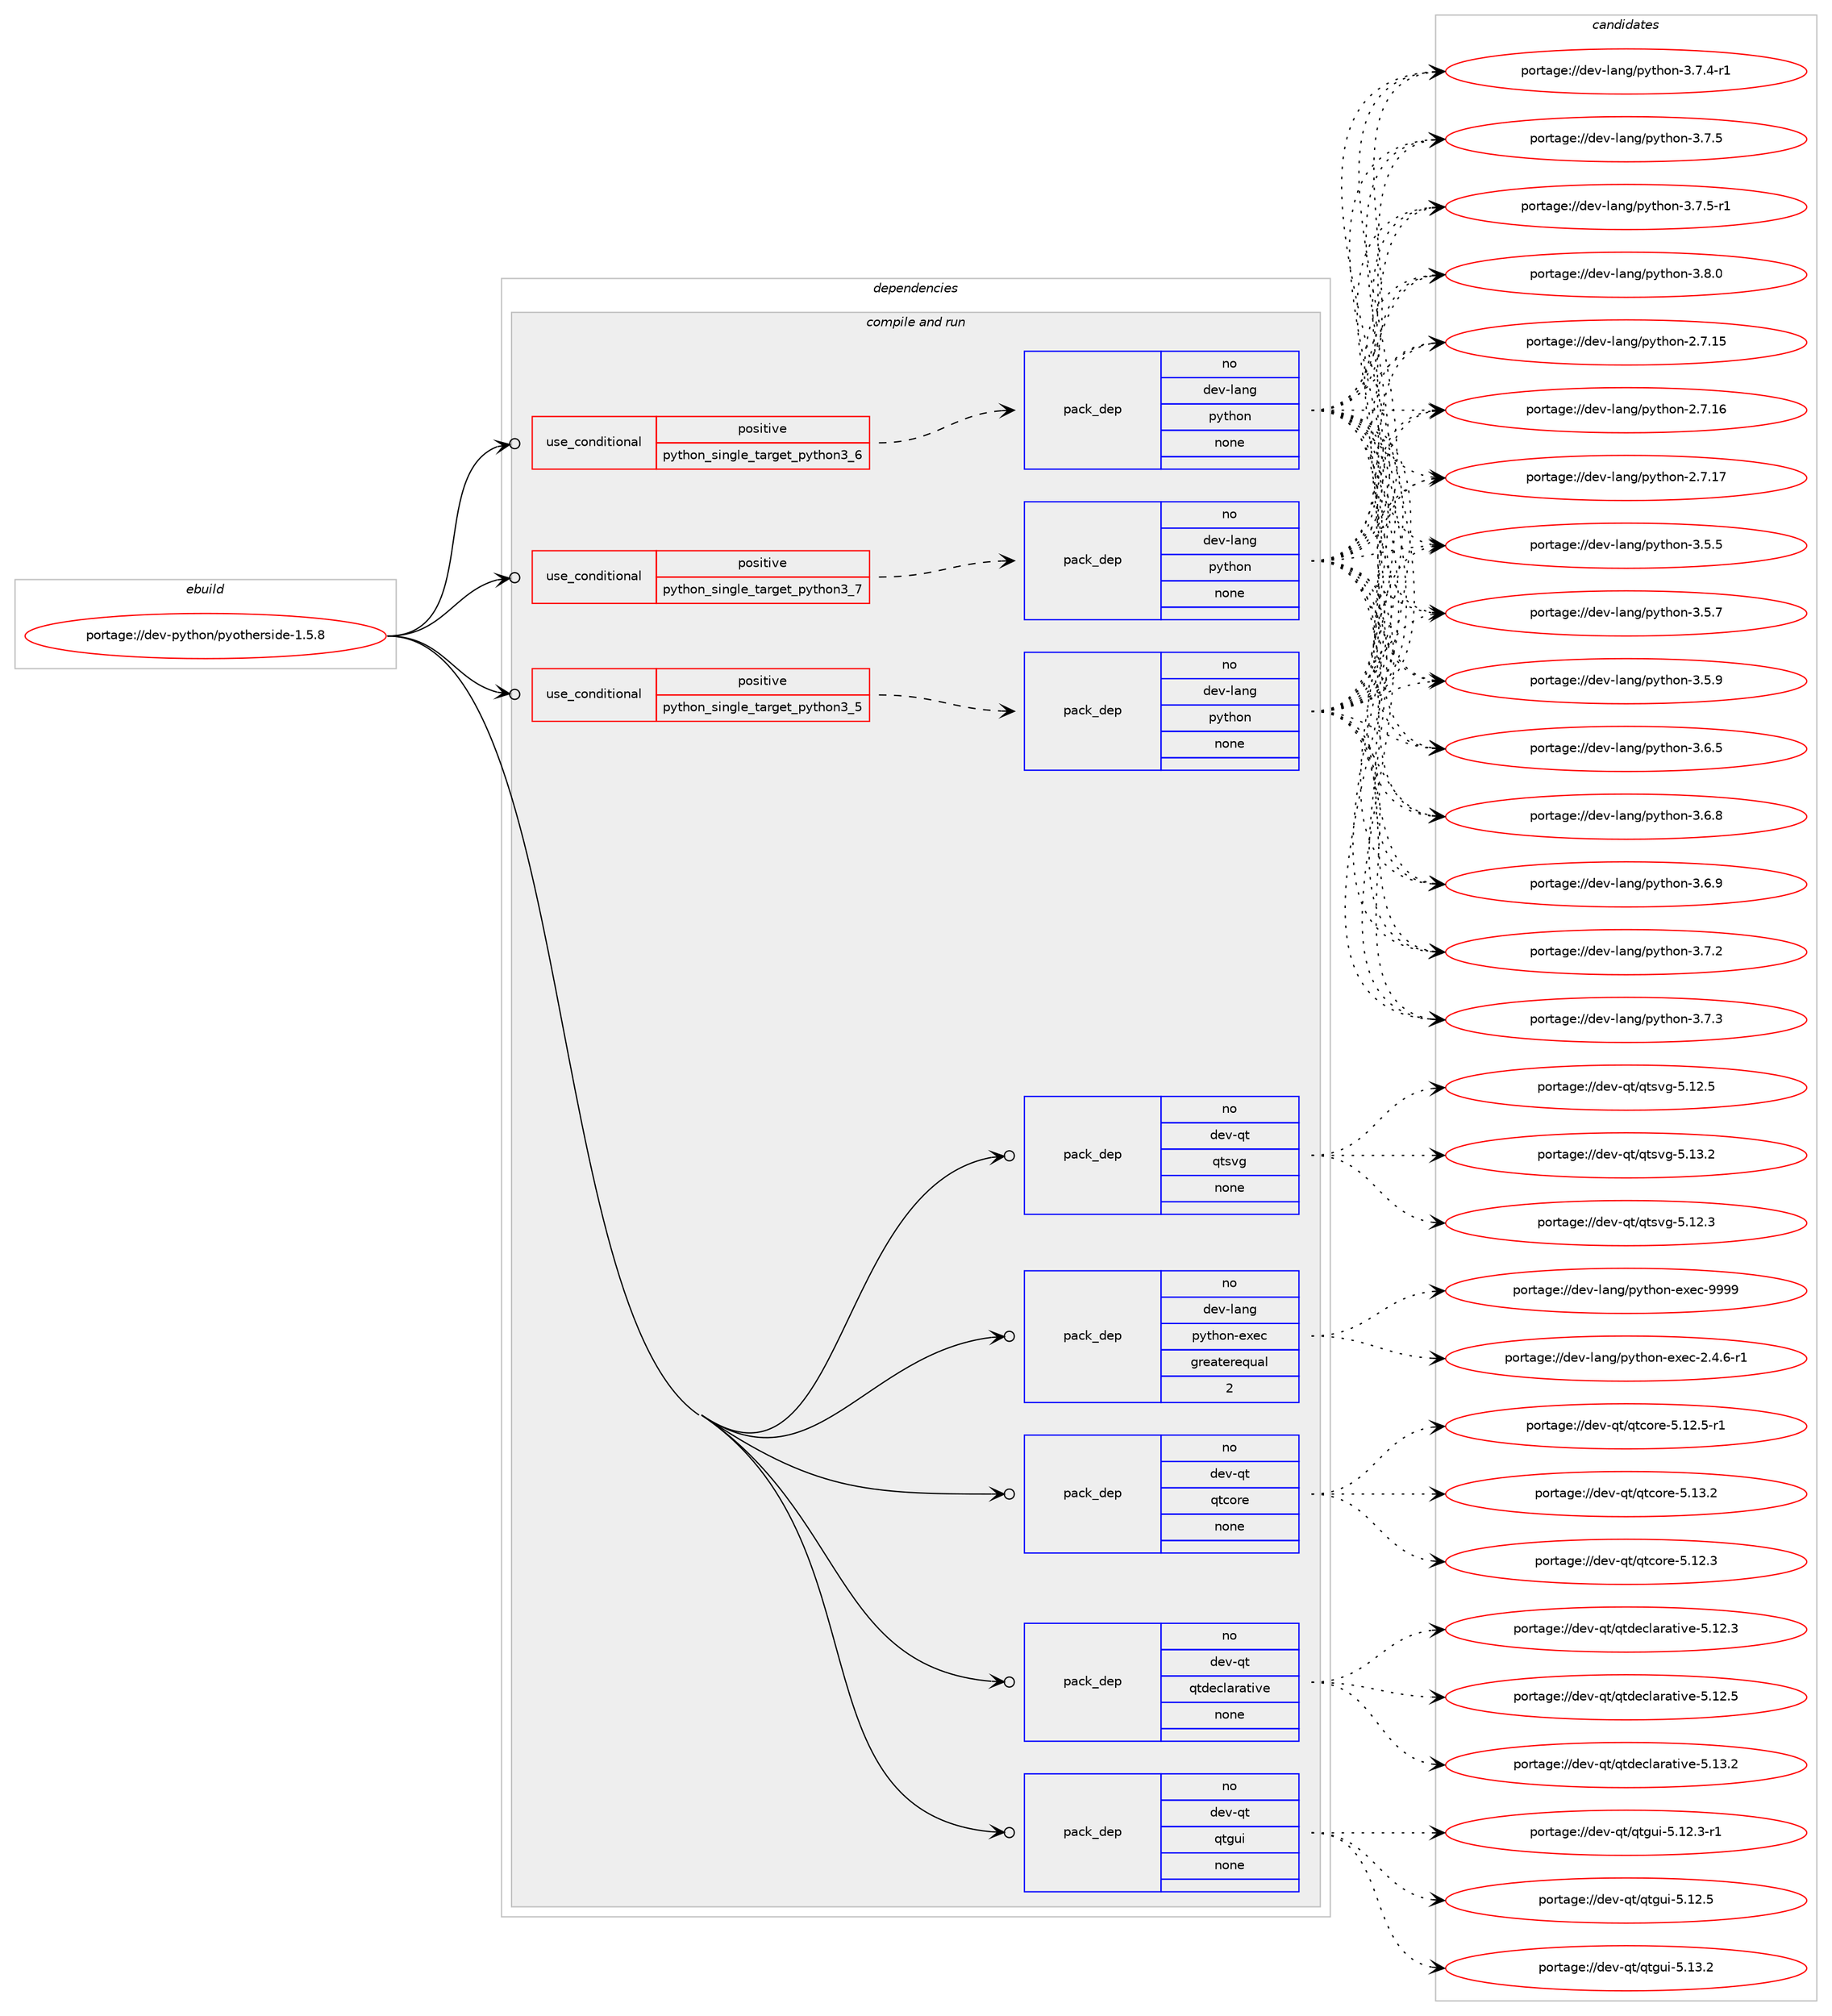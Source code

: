 digraph prolog {

# *************
# Graph options
# *************

newrank=true;
concentrate=true;
compound=true;
graph [rankdir=LR,fontname=Helvetica,fontsize=10,ranksep=1.5];#, ranksep=2.5, nodesep=0.2];
edge  [arrowhead=vee];
node  [fontname=Helvetica,fontsize=10];

# **********
# The ebuild
# **********

subgraph cluster_leftcol {
color=gray;
rank=same;
label=<<i>ebuild</i>>;
id [label="portage://dev-python/pyotherside-1.5.8", color=red, width=4, href="../dev-python/pyotherside-1.5.8.svg"];
}

# ****************
# The dependencies
# ****************

subgraph cluster_midcol {
color=gray;
label=<<i>dependencies</i>>;
subgraph cluster_compile {
fillcolor="#eeeeee";
style=filled;
label=<<i>compile</i>>;
}
subgraph cluster_compileandrun {
fillcolor="#eeeeee";
style=filled;
label=<<i>compile and run</i>>;
subgraph cond35720 {
dependency162471 [label=<<TABLE BORDER="0" CELLBORDER="1" CELLSPACING="0" CELLPADDING="4"><TR><TD ROWSPAN="3" CELLPADDING="10">use_conditional</TD></TR><TR><TD>positive</TD></TR><TR><TD>python_single_target_python3_5</TD></TR></TABLE>>, shape=none, color=red];
subgraph pack123381 {
dependency162472 [label=<<TABLE BORDER="0" CELLBORDER="1" CELLSPACING="0" CELLPADDING="4" WIDTH="220"><TR><TD ROWSPAN="6" CELLPADDING="30">pack_dep</TD></TR><TR><TD WIDTH="110">no</TD></TR><TR><TD>dev-lang</TD></TR><TR><TD>python</TD></TR><TR><TD>none</TD></TR><TR><TD></TD></TR></TABLE>>, shape=none, color=blue];
}
dependency162471:e -> dependency162472:w [weight=20,style="dashed",arrowhead="vee"];
}
id:e -> dependency162471:w [weight=20,style="solid",arrowhead="odotvee"];
subgraph cond35721 {
dependency162473 [label=<<TABLE BORDER="0" CELLBORDER="1" CELLSPACING="0" CELLPADDING="4"><TR><TD ROWSPAN="3" CELLPADDING="10">use_conditional</TD></TR><TR><TD>positive</TD></TR><TR><TD>python_single_target_python3_6</TD></TR></TABLE>>, shape=none, color=red];
subgraph pack123382 {
dependency162474 [label=<<TABLE BORDER="0" CELLBORDER="1" CELLSPACING="0" CELLPADDING="4" WIDTH="220"><TR><TD ROWSPAN="6" CELLPADDING="30">pack_dep</TD></TR><TR><TD WIDTH="110">no</TD></TR><TR><TD>dev-lang</TD></TR><TR><TD>python</TD></TR><TR><TD>none</TD></TR><TR><TD></TD></TR></TABLE>>, shape=none, color=blue];
}
dependency162473:e -> dependency162474:w [weight=20,style="dashed",arrowhead="vee"];
}
id:e -> dependency162473:w [weight=20,style="solid",arrowhead="odotvee"];
subgraph cond35722 {
dependency162475 [label=<<TABLE BORDER="0" CELLBORDER="1" CELLSPACING="0" CELLPADDING="4"><TR><TD ROWSPAN="3" CELLPADDING="10">use_conditional</TD></TR><TR><TD>positive</TD></TR><TR><TD>python_single_target_python3_7</TD></TR></TABLE>>, shape=none, color=red];
subgraph pack123383 {
dependency162476 [label=<<TABLE BORDER="0" CELLBORDER="1" CELLSPACING="0" CELLPADDING="4" WIDTH="220"><TR><TD ROWSPAN="6" CELLPADDING="30">pack_dep</TD></TR><TR><TD WIDTH="110">no</TD></TR><TR><TD>dev-lang</TD></TR><TR><TD>python</TD></TR><TR><TD>none</TD></TR><TR><TD></TD></TR></TABLE>>, shape=none, color=blue];
}
dependency162475:e -> dependency162476:w [weight=20,style="dashed",arrowhead="vee"];
}
id:e -> dependency162475:w [weight=20,style="solid",arrowhead="odotvee"];
subgraph pack123384 {
dependency162477 [label=<<TABLE BORDER="0" CELLBORDER="1" CELLSPACING="0" CELLPADDING="4" WIDTH="220"><TR><TD ROWSPAN="6" CELLPADDING="30">pack_dep</TD></TR><TR><TD WIDTH="110">no</TD></TR><TR><TD>dev-lang</TD></TR><TR><TD>python-exec</TD></TR><TR><TD>greaterequal</TD></TR><TR><TD>2</TD></TR></TABLE>>, shape=none, color=blue];
}
id:e -> dependency162477:w [weight=20,style="solid",arrowhead="odotvee"];
subgraph pack123385 {
dependency162478 [label=<<TABLE BORDER="0" CELLBORDER="1" CELLSPACING="0" CELLPADDING="4" WIDTH="220"><TR><TD ROWSPAN="6" CELLPADDING="30">pack_dep</TD></TR><TR><TD WIDTH="110">no</TD></TR><TR><TD>dev-qt</TD></TR><TR><TD>qtcore</TD></TR><TR><TD>none</TD></TR><TR><TD></TD></TR></TABLE>>, shape=none, color=blue];
}
id:e -> dependency162478:w [weight=20,style="solid",arrowhead="odotvee"];
subgraph pack123386 {
dependency162479 [label=<<TABLE BORDER="0" CELLBORDER="1" CELLSPACING="0" CELLPADDING="4" WIDTH="220"><TR><TD ROWSPAN="6" CELLPADDING="30">pack_dep</TD></TR><TR><TD WIDTH="110">no</TD></TR><TR><TD>dev-qt</TD></TR><TR><TD>qtdeclarative</TD></TR><TR><TD>none</TD></TR><TR><TD></TD></TR></TABLE>>, shape=none, color=blue];
}
id:e -> dependency162479:w [weight=20,style="solid",arrowhead="odotvee"];
subgraph pack123387 {
dependency162480 [label=<<TABLE BORDER="0" CELLBORDER="1" CELLSPACING="0" CELLPADDING="4" WIDTH="220"><TR><TD ROWSPAN="6" CELLPADDING="30">pack_dep</TD></TR><TR><TD WIDTH="110">no</TD></TR><TR><TD>dev-qt</TD></TR><TR><TD>qtgui</TD></TR><TR><TD>none</TD></TR><TR><TD></TD></TR></TABLE>>, shape=none, color=blue];
}
id:e -> dependency162480:w [weight=20,style="solid",arrowhead="odotvee"];
subgraph pack123388 {
dependency162481 [label=<<TABLE BORDER="0" CELLBORDER="1" CELLSPACING="0" CELLPADDING="4" WIDTH="220"><TR><TD ROWSPAN="6" CELLPADDING="30">pack_dep</TD></TR><TR><TD WIDTH="110">no</TD></TR><TR><TD>dev-qt</TD></TR><TR><TD>qtsvg</TD></TR><TR><TD>none</TD></TR><TR><TD></TD></TR></TABLE>>, shape=none, color=blue];
}
id:e -> dependency162481:w [weight=20,style="solid",arrowhead="odotvee"];
}
subgraph cluster_run {
fillcolor="#eeeeee";
style=filled;
label=<<i>run</i>>;
}
}

# **************
# The candidates
# **************

subgraph cluster_choices {
rank=same;
color=gray;
label=<<i>candidates</i>>;

subgraph choice123381 {
color=black;
nodesep=1;
choiceportage10010111845108971101034711212111610411111045504655464953 [label="portage://dev-lang/python-2.7.15", color=red, width=4,href="../dev-lang/python-2.7.15.svg"];
choiceportage10010111845108971101034711212111610411111045504655464954 [label="portage://dev-lang/python-2.7.16", color=red, width=4,href="../dev-lang/python-2.7.16.svg"];
choiceportage10010111845108971101034711212111610411111045504655464955 [label="portage://dev-lang/python-2.7.17", color=red, width=4,href="../dev-lang/python-2.7.17.svg"];
choiceportage100101118451089711010347112121116104111110455146534653 [label="portage://dev-lang/python-3.5.5", color=red, width=4,href="../dev-lang/python-3.5.5.svg"];
choiceportage100101118451089711010347112121116104111110455146534655 [label="portage://dev-lang/python-3.5.7", color=red, width=4,href="../dev-lang/python-3.5.7.svg"];
choiceportage100101118451089711010347112121116104111110455146534657 [label="portage://dev-lang/python-3.5.9", color=red, width=4,href="../dev-lang/python-3.5.9.svg"];
choiceportage100101118451089711010347112121116104111110455146544653 [label="portage://dev-lang/python-3.6.5", color=red, width=4,href="../dev-lang/python-3.6.5.svg"];
choiceportage100101118451089711010347112121116104111110455146544656 [label="portage://dev-lang/python-3.6.8", color=red, width=4,href="../dev-lang/python-3.6.8.svg"];
choiceportage100101118451089711010347112121116104111110455146544657 [label="portage://dev-lang/python-3.6.9", color=red, width=4,href="../dev-lang/python-3.6.9.svg"];
choiceportage100101118451089711010347112121116104111110455146554650 [label="portage://dev-lang/python-3.7.2", color=red, width=4,href="../dev-lang/python-3.7.2.svg"];
choiceportage100101118451089711010347112121116104111110455146554651 [label="portage://dev-lang/python-3.7.3", color=red, width=4,href="../dev-lang/python-3.7.3.svg"];
choiceportage1001011184510897110103471121211161041111104551465546524511449 [label="portage://dev-lang/python-3.7.4-r1", color=red, width=4,href="../dev-lang/python-3.7.4-r1.svg"];
choiceportage100101118451089711010347112121116104111110455146554653 [label="portage://dev-lang/python-3.7.5", color=red, width=4,href="../dev-lang/python-3.7.5.svg"];
choiceportage1001011184510897110103471121211161041111104551465546534511449 [label="portage://dev-lang/python-3.7.5-r1", color=red, width=4,href="../dev-lang/python-3.7.5-r1.svg"];
choiceportage100101118451089711010347112121116104111110455146564648 [label="portage://dev-lang/python-3.8.0", color=red, width=4,href="../dev-lang/python-3.8.0.svg"];
dependency162472:e -> choiceportage10010111845108971101034711212111610411111045504655464953:w [style=dotted,weight="100"];
dependency162472:e -> choiceportage10010111845108971101034711212111610411111045504655464954:w [style=dotted,weight="100"];
dependency162472:e -> choiceportage10010111845108971101034711212111610411111045504655464955:w [style=dotted,weight="100"];
dependency162472:e -> choiceportage100101118451089711010347112121116104111110455146534653:w [style=dotted,weight="100"];
dependency162472:e -> choiceportage100101118451089711010347112121116104111110455146534655:w [style=dotted,weight="100"];
dependency162472:e -> choiceportage100101118451089711010347112121116104111110455146534657:w [style=dotted,weight="100"];
dependency162472:e -> choiceportage100101118451089711010347112121116104111110455146544653:w [style=dotted,weight="100"];
dependency162472:e -> choiceportage100101118451089711010347112121116104111110455146544656:w [style=dotted,weight="100"];
dependency162472:e -> choiceportage100101118451089711010347112121116104111110455146544657:w [style=dotted,weight="100"];
dependency162472:e -> choiceportage100101118451089711010347112121116104111110455146554650:w [style=dotted,weight="100"];
dependency162472:e -> choiceportage100101118451089711010347112121116104111110455146554651:w [style=dotted,weight="100"];
dependency162472:e -> choiceportage1001011184510897110103471121211161041111104551465546524511449:w [style=dotted,weight="100"];
dependency162472:e -> choiceportage100101118451089711010347112121116104111110455146554653:w [style=dotted,weight="100"];
dependency162472:e -> choiceportage1001011184510897110103471121211161041111104551465546534511449:w [style=dotted,weight="100"];
dependency162472:e -> choiceportage100101118451089711010347112121116104111110455146564648:w [style=dotted,weight="100"];
}
subgraph choice123382 {
color=black;
nodesep=1;
choiceportage10010111845108971101034711212111610411111045504655464953 [label="portage://dev-lang/python-2.7.15", color=red, width=4,href="../dev-lang/python-2.7.15.svg"];
choiceportage10010111845108971101034711212111610411111045504655464954 [label="portage://dev-lang/python-2.7.16", color=red, width=4,href="../dev-lang/python-2.7.16.svg"];
choiceportage10010111845108971101034711212111610411111045504655464955 [label="portage://dev-lang/python-2.7.17", color=red, width=4,href="../dev-lang/python-2.7.17.svg"];
choiceportage100101118451089711010347112121116104111110455146534653 [label="portage://dev-lang/python-3.5.5", color=red, width=4,href="../dev-lang/python-3.5.5.svg"];
choiceportage100101118451089711010347112121116104111110455146534655 [label="portage://dev-lang/python-3.5.7", color=red, width=4,href="../dev-lang/python-3.5.7.svg"];
choiceportage100101118451089711010347112121116104111110455146534657 [label="portage://dev-lang/python-3.5.9", color=red, width=4,href="../dev-lang/python-3.5.9.svg"];
choiceportage100101118451089711010347112121116104111110455146544653 [label="portage://dev-lang/python-3.6.5", color=red, width=4,href="../dev-lang/python-3.6.5.svg"];
choiceportage100101118451089711010347112121116104111110455146544656 [label="portage://dev-lang/python-3.6.8", color=red, width=4,href="../dev-lang/python-3.6.8.svg"];
choiceportage100101118451089711010347112121116104111110455146544657 [label="portage://dev-lang/python-3.6.9", color=red, width=4,href="../dev-lang/python-3.6.9.svg"];
choiceportage100101118451089711010347112121116104111110455146554650 [label="portage://dev-lang/python-3.7.2", color=red, width=4,href="../dev-lang/python-3.7.2.svg"];
choiceportage100101118451089711010347112121116104111110455146554651 [label="portage://dev-lang/python-3.7.3", color=red, width=4,href="../dev-lang/python-3.7.3.svg"];
choiceportage1001011184510897110103471121211161041111104551465546524511449 [label="portage://dev-lang/python-3.7.4-r1", color=red, width=4,href="../dev-lang/python-3.7.4-r1.svg"];
choiceportage100101118451089711010347112121116104111110455146554653 [label="portage://dev-lang/python-3.7.5", color=red, width=4,href="../dev-lang/python-3.7.5.svg"];
choiceportage1001011184510897110103471121211161041111104551465546534511449 [label="portage://dev-lang/python-3.7.5-r1", color=red, width=4,href="../dev-lang/python-3.7.5-r1.svg"];
choiceportage100101118451089711010347112121116104111110455146564648 [label="portage://dev-lang/python-3.8.0", color=red, width=4,href="../dev-lang/python-3.8.0.svg"];
dependency162474:e -> choiceportage10010111845108971101034711212111610411111045504655464953:w [style=dotted,weight="100"];
dependency162474:e -> choiceportage10010111845108971101034711212111610411111045504655464954:w [style=dotted,weight="100"];
dependency162474:e -> choiceportage10010111845108971101034711212111610411111045504655464955:w [style=dotted,weight="100"];
dependency162474:e -> choiceportage100101118451089711010347112121116104111110455146534653:w [style=dotted,weight="100"];
dependency162474:e -> choiceportage100101118451089711010347112121116104111110455146534655:w [style=dotted,weight="100"];
dependency162474:e -> choiceportage100101118451089711010347112121116104111110455146534657:w [style=dotted,weight="100"];
dependency162474:e -> choiceportage100101118451089711010347112121116104111110455146544653:w [style=dotted,weight="100"];
dependency162474:e -> choiceportage100101118451089711010347112121116104111110455146544656:w [style=dotted,weight="100"];
dependency162474:e -> choiceportage100101118451089711010347112121116104111110455146544657:w [style=dotted,weight="100"];
dependency162474:e -> choiceportage100101118451089711010347112121116104111110455146554650:w [style=dotted,weight="100"];
dependency162474:e -> choiceportage100101118451089711010347112121116104111110455146554651:w [style=dotted,weight="100"];
dependency162474:e -> choiceportage1001011184510897110103471121211161041111104551465546524511449:w [style=dotted,weight="100"];
dependency162474:e -> choiceportage100101118451089711010347112121116104111110455146554653:w [style=dotted,weight="100"];
dependency162474:e -> choiceportage1001011184510897110103471121211161041111104551465546534511449:w [style=dotted,weight="100"];
dependency162474:e -> choiceportage100101118451089711010347112121116104111110455146564648:w [style=dotted,weight="100"];
}
subgraph choice123383 {
color=black;
nodesep=1;
choiceportage10010111845108971101034711212111610411111045504655464953 [label="portage://dev-lang/python-2.7.15", color=red, width=4,href="../dev-lang/python-2.7.15.svg"];
choiceportage10010111845108971101034711212111610411111045504655464954 [label="portage://dev-lang/python-2.7.16", color=red, width=4,href="../dev-lang/python-2.7.16.svg"];
choiceportage10010111845108971101034711212111610411111045504655464955 [label="portage://dev-lang/python-2.7.17", color=red, width=4,href="../dev-lang/python-2.7.17.svg"];
choiceportage100101118451089711010347112121116104111110455146534653 [label="portage://dev-lang/python-3.5.5", color=red, width=4,href="../dev-lang/python-3.5.5.svg"];
choiceportage100101118451089711010347112121116104111110455146534655 [label="portage://dev-lang/python-3.5.7", color=red, width=4,href="../dev-lang/python-3.5.7.svg"];
choiceportage100101118451089711010347112121116104111110455146534657 [label="portage://dev-lang/python-3.5.9", color=red, width=4,href="../dev-lang/python-3.5.9.svg"];
choiceportage100101118451089711010347112121116104111110455146544653 [label="portage://dev-lang/python-3.6.5", color=red, width=4,href="../dev-lang/python-3.6.5.svg"];
choiceportage100101118451089711010347112121116104111110455146544656 [label="portage://dev-lang/python-3.6.8", color=red, width=4,href="../dev-lang/python-3.6.8.svg"];
choiceportage100101118451089711010347112121116104111110455146544657 [label="portage://dev-lang/python-3.6.9", color=red, width=4,href="../dev-lang/python-3.6.9.svg"];
choiceportage100101118451089711010347112121116104111110455146554650 [label="portage://dev-lang/python-3.7.2", color=red, width=4,href="../dev-lang/python-3.7.2.svg"];
choiceportage100101118451089711010347112121116104111110455146554651 [label="portage://dev-lang/python-3.7.3", color=red, width=4,href="../dev-lang/python-3.7.3.svg"];
choiceportage1001011184510897110103471121211161041111104551465546524511449 [label="portage://dev-lang/python-3.7.4-r1", color=red, width=4,href="../dev-lang/python-3.7.4-r1.svg"];
choiceportage100101118451089711010347112121116104111110455146554653 [label="portage://dev-lang/python-3.7.5", color=red, width=4,href="../dev-lang/python-3.7.5.svg"];
choiceportage1001011184510897110103471121211161041111104551465546534511449 [label="portage://dev-lang/python-3.7.5-r1", color=red, width=4,href="../dev-lang/python-3.7.5-r1.svg"];
choiceportage100101118451089711010347112121116104111110455146564648 [label="portage://dev-lang/python-3.8.0", color=red, width=4,href="../dev-lang/python-3.8.0.svg"];
dependency162476:e -> choiceportage10010111845108971101034711212111610411111045504655464953:w [style=dotted,weight="100"];
dependency162476:e -> choiceportage10010111845108971101034711212111610411111045504655464954:w [style=dotted,weight="100"];
dependency162476:e -> choiceportage10010111845108971101034711212111610411111045504655464955:w [style=dotted,weight="100"];
dependency162476:e -> choiceportage100101118451089711010347112121116104111110455146534653:w [style=dotted,weight="100"];
dependency162476:e -> choiceportage100101118451089711010347112121116104111110455146534655:w [style=dotted,weight="100"];
dependency162476:e -> choiceportage100101118451089711010347112121116104111110455146534657:w [style=dotted,weight="100"];
dependency162476:e -> choiceportage100101118451089711010347112121116104111110455146544653:w [style=dotted,weight="100"];
dependency162476:e -> choiceportage100101118451089711010347112121116104111110455146544656:w [style=dotted,weight="100"];
dependency162476:e -> choiceportage100101118451089711010347112121116104111110455146544657:w [style=dotted,weight="100"];
dependency162476:e -> choiceportage100101118451089711010347112121116104111110455146554650:w [style=dotted,weight="100"];
dependency162476:e -> choiceportage100101118451089711010347112121116104111110455146554651:w [style=dotted,weight="100"];
dependency162476:e -> choiceportage1001011184510897110103471121211161041111104551465546524511449:w [style=dotted,weight="100"];
dependency162476:e -> choiceportage100101118451089711010347112121116104111110455146554653:w [style=dotted,weight="100"];
dependency162476:e -> choiceportage1001011184510897110103471121211161041111104551465546534511449:w [style=dotted,weight="100"];
dependency162476:e -> choiceportage100101118451089711010347112121116104111110455146564648:w [style=dotted,weight="100"];
}
subgraph choice123384 {
color=black;
nodesep=1;
choiceportage10010111845108971101034711212111610411111045101120101994550465246544511449 [label="portage://dev-lang/python-exec-2.4.6-r1", color=red, width=4,href="../dev-lang/python-exec-2.4.6-r1.svg"];
choiceportage10010111845108971101034711212111610411111045101120101994557575757 [label="portage://dev-lang/python-exec-9999", color=red, width=4,href="../dev-lang/python-exec-9999.svg"];
dependency162477:e -> choiceportage10010111845108971101034711212111610411111045101120101994550465246544511449:w [style=dotted,weight="100"];
dependency162477:e -> choiceportage10010111845108971101034711212111610411111045101120101994557575757:w [style=dotted,weight="100"];
}
subgraph choice123385 {
color=black;
nodesep=1;
choiceportage10010111845113116471131169911111410145534649504651 [label="portage://dev-qt/qtcore-5.12.3", color=red, width=4,href="../dev-qt/qtcore-5.12.3.svg"];
choiceportage100101118451131164711311699111114101455346495046534511449 [label="portage://dev-qt/qtcore-5.12.5-r1", color=red, width=4,href="../dev-qt/qtcore-5.12.5-r1.svg"];
choiceportage10010111845113116471131169911111410145534649514650 [label="portage://dev-qt/qtcore-5.13.2", color=red, width=4,href="../dev-qt/qtcore-5.13.2.svg"];
dependency162478:e -> choiceportage10010111845113116471131169911111410145534649504651:w [style=dotted,weight="100"];
dependency162478:e -> choiceportage100101118451131164711311699111114101455346495046534511449:w [style=dotted,weight="100"];
dependency162478:e -> choiceportage10010111845113116471131169911111410145534649514650:w [style=dotted,weight="100"];
}
subgraph choice123386 {
color=black;
nodesep=1;
choiceportage100101118451131164711311610010199108971149711610511810145534649504651 [label="portage://dev-qt/qtdeclarative-5.12.3", color=red, width=4,href="../dev-qt/qtdeclarative-5.12.3.svg"];
choiceportage100101118451131164711311610010199108971149711610511810145534649504653 [label="portage://dev-qt/qtdeclarative-5.12.5", color=red, width=4,href="../dev-qt/qtdeclarative-5.12.5.svg"];
choiceportage100101118451131164711311610010199108971149711610511810145534649514650 [label="portage://dev-qt/qtdeclarative-5.13.2", color=red, width=4,href="../dev-qt/qtdeclarative-5.13.2.svg"];
dependency162479:e -> choiceportage100101118451131164711311610010199108971149711610511810145534649504651:w [style=dotted,weight="100"];
dependency162479:e -> choiceportage100101118451131164711311610010199108971149711610511810145534649504653:w [style=dotted,weight="100"];
dependency162479:e -> choiceportage100101118451131164711311610010199108971149711610511810145534649514650:w [style=dotted,weight="100"];
}
subgraph choice123387 {
color=black;
nodesep=1;
choiceportage1001011184511311647113116103117105455346495046514511449 [label="portage://dev-qt/qtgui-5.12.3-r1", color=red, width=4,href="../dev-qt/qtgui-5.12.3-r1.svg"];
choiceportage100101118451131164711311610311710545534649504653 [label="portage://dev-qt/qtgui-5.12.5", color=red, width=4,href="../dev-qt/qtgui-5.12.5.svg"];
choiceportage100101118451131164711311610311710545534649514650 [label="portage://dev-qt/qtgui-5.13.2", color=red, width=4,href="../dev-qt/qtgui-5.13.2.svg"];
dependency162480:e -> choiceportage1001011184511311647113116103117105455346495046514511449:w [style=dotted,weight="100"];
dependency162480:e -> choiceportage100101118451131164711311610311710545534649504653:w [style=dotted,weight="100"];
dependency162480:e -> choiceportage100101118451131164711311610311710545534649514650:w [style=dotted,weight="100"];
}
subgraph choice123388 {
color=black;
nodesep=1;
choiceportage100101118451131164711311611511810345534649504651 [label="portage://dev-qt/qtsvg-5.12.3", color=red, width=4,href="../dev-qt/qtsvg-5.12.3.svg"];
choiceportage100101118451131164711311611511810345534649504653 [label="portage://dev-qt/qtsvg-5.12.5", color=red, width=4,href="../dev-qt/qtsvg-5.12.5.svg"];
choiceportage100101118451131164711311611511810345534649514650 [label="portage://dev-qt/qtsvg-5.13.2", color=red, width=4,href="../dev-qt/qtsvg-5.13.2.svg"];
dependency162481:e -> choiceportage100101118451131164711311611511810345534649504651:w [style=dotted,weight="100"];
dependency162481:e -> choiceportage100101118451131164711311611511810345534649504653:w [style=dotted,weight="100"];
dependency162481:e -> choiceportage100101118451131164711311611511810345534649514650:w [style=dotted,weight="100"];
}
}

}
